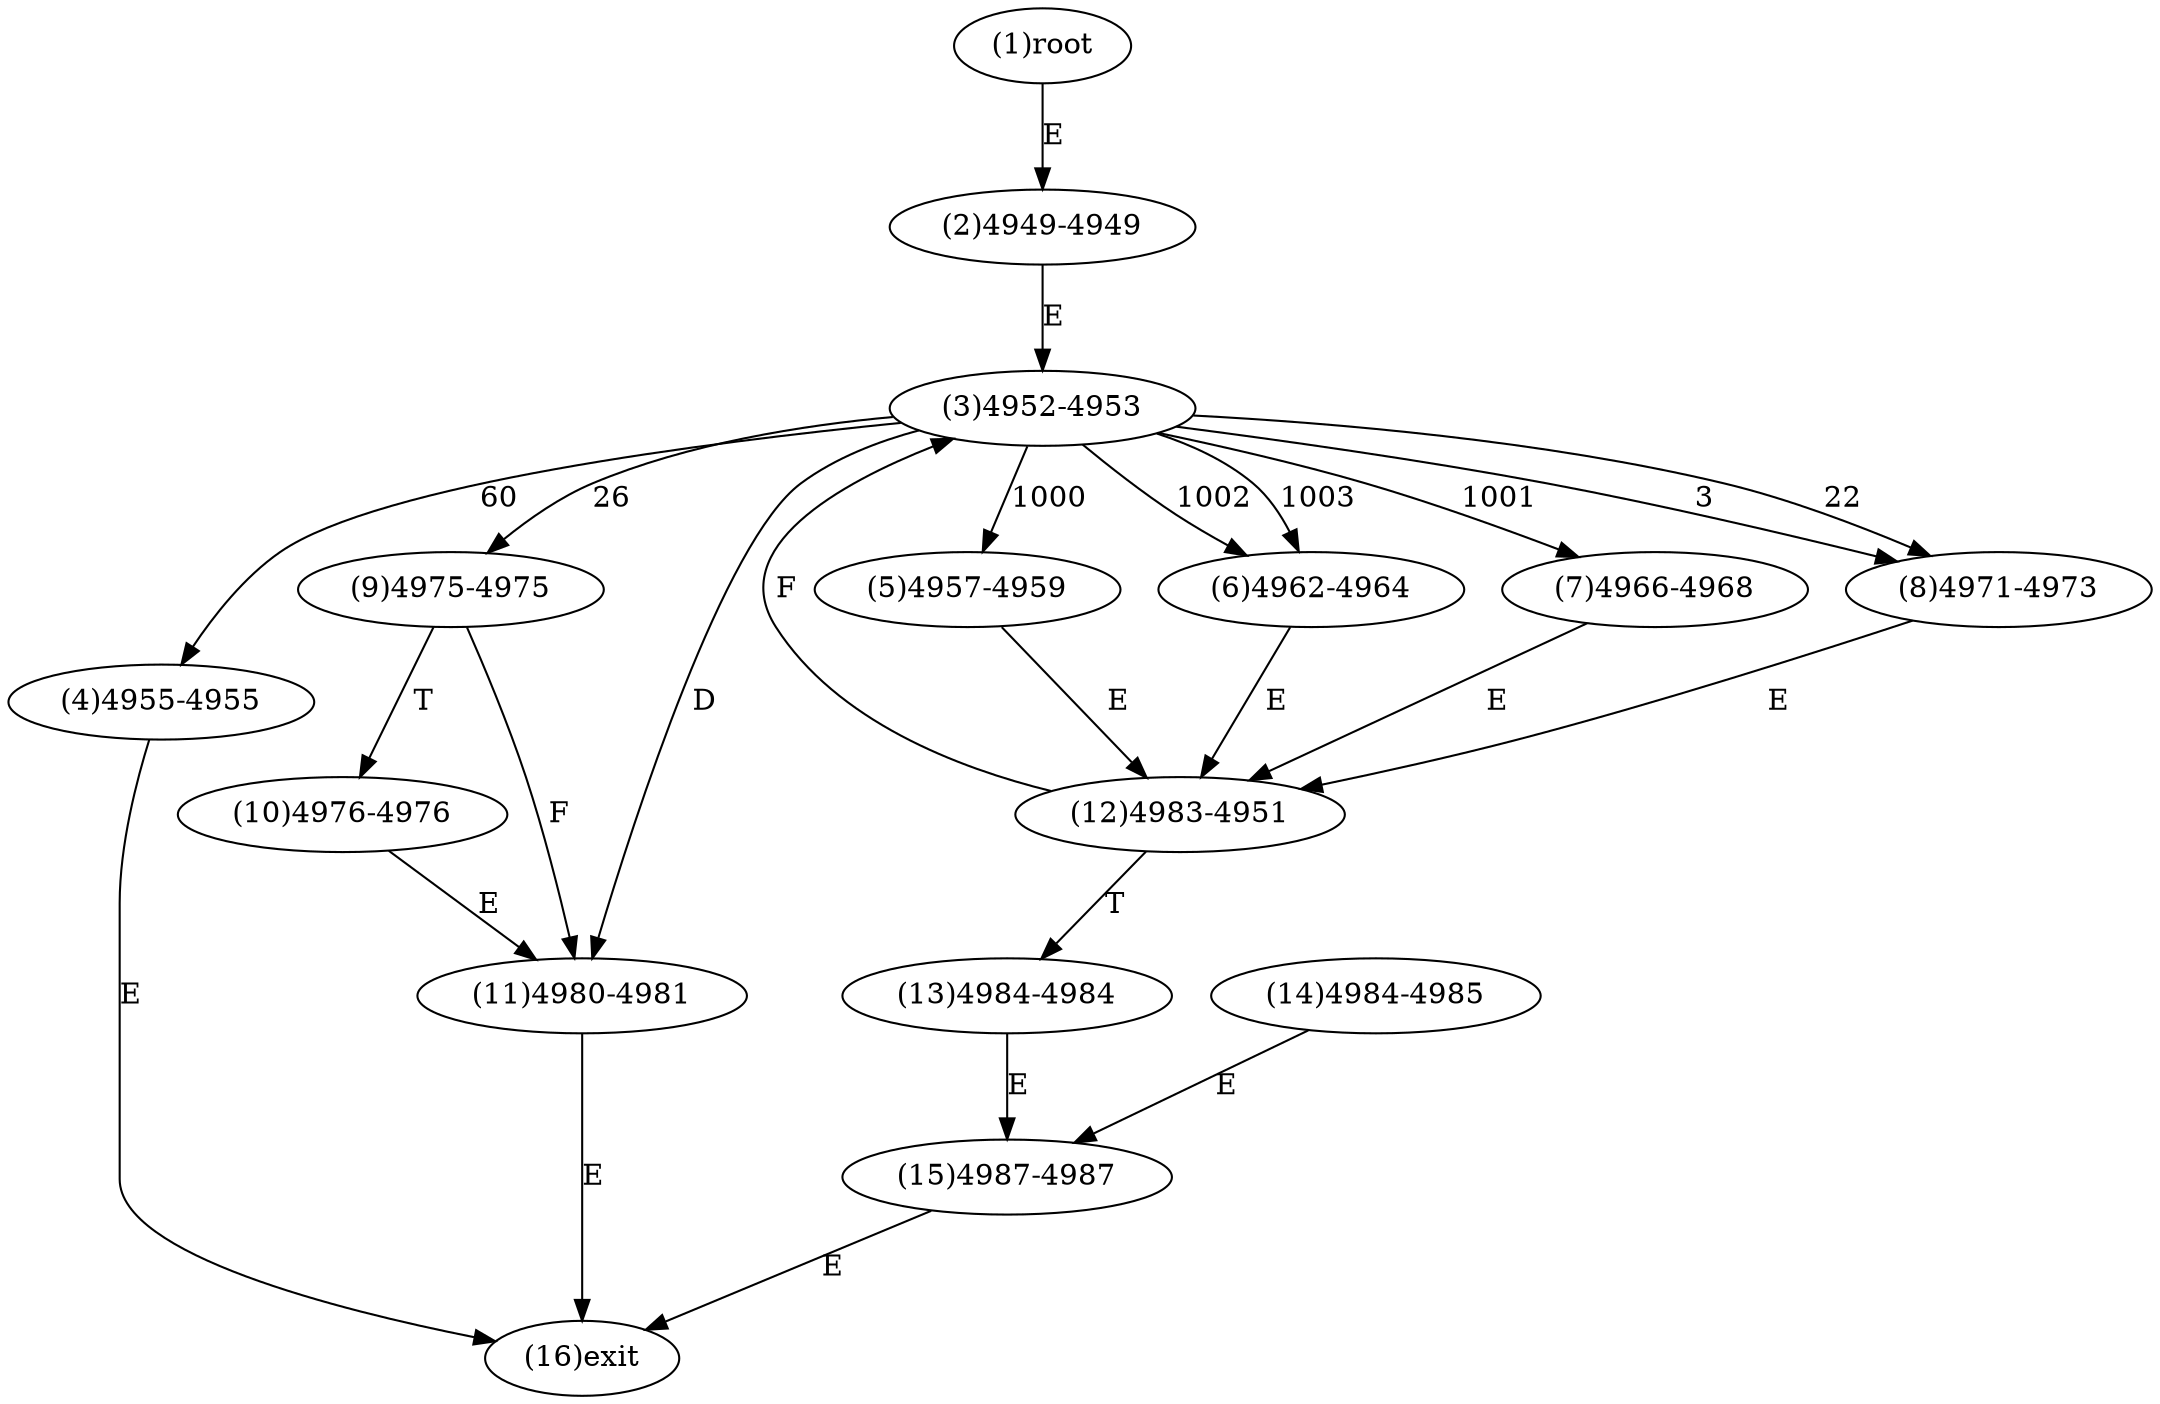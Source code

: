 digraph "" { 
1[ label="(1)root"];
2[ label="(2)4949-4949"];
3[ label="(3)4952-4953"];
4[ label="(4)4955-4955"];
5[ label="(5)4957-4959"];
6[ label="(6)4962-4964"];
7[ label="(7)4966-4968"];
8[ label="(8)4971-4973"];
9[ label="(9)4975-4975"];
10[ label="(10)4976-4976"];
11[ label="(11)4980-4981"];
12[ label="(12)4983-4951"];
13[ label="(13)4984-4984"];
14[ label="(14)4984-4985"];
15[ label="(15)4987-4987"];
16[ label="(16)exit"];
1->2[ label="E"];
2->3[ label="E"];
3->8[ label="3"];
3->8[ label="22"];
3->9[ label="26"];
3->4[ label="60"];
3->5[ label="1000"];
3->7[ label="1001"];
3->6[ label="1002"];
3->6[ label="1003"];
3->11[ label="D"];
4->16[ label="E"];
5->12[ label="E"];
6->12[ label="E"];
7->12[ label="E"];
8->12[ label="E"];
9->11[ label="F"];
9->10[ label="T"];
10->11[ label="E"];
11->16[ label="E"];
12->3[ label="F"];
12->13[ label="T"];
13->15[ label="E"];
14->15[ label="E"];
15->16[ label="E"];
}